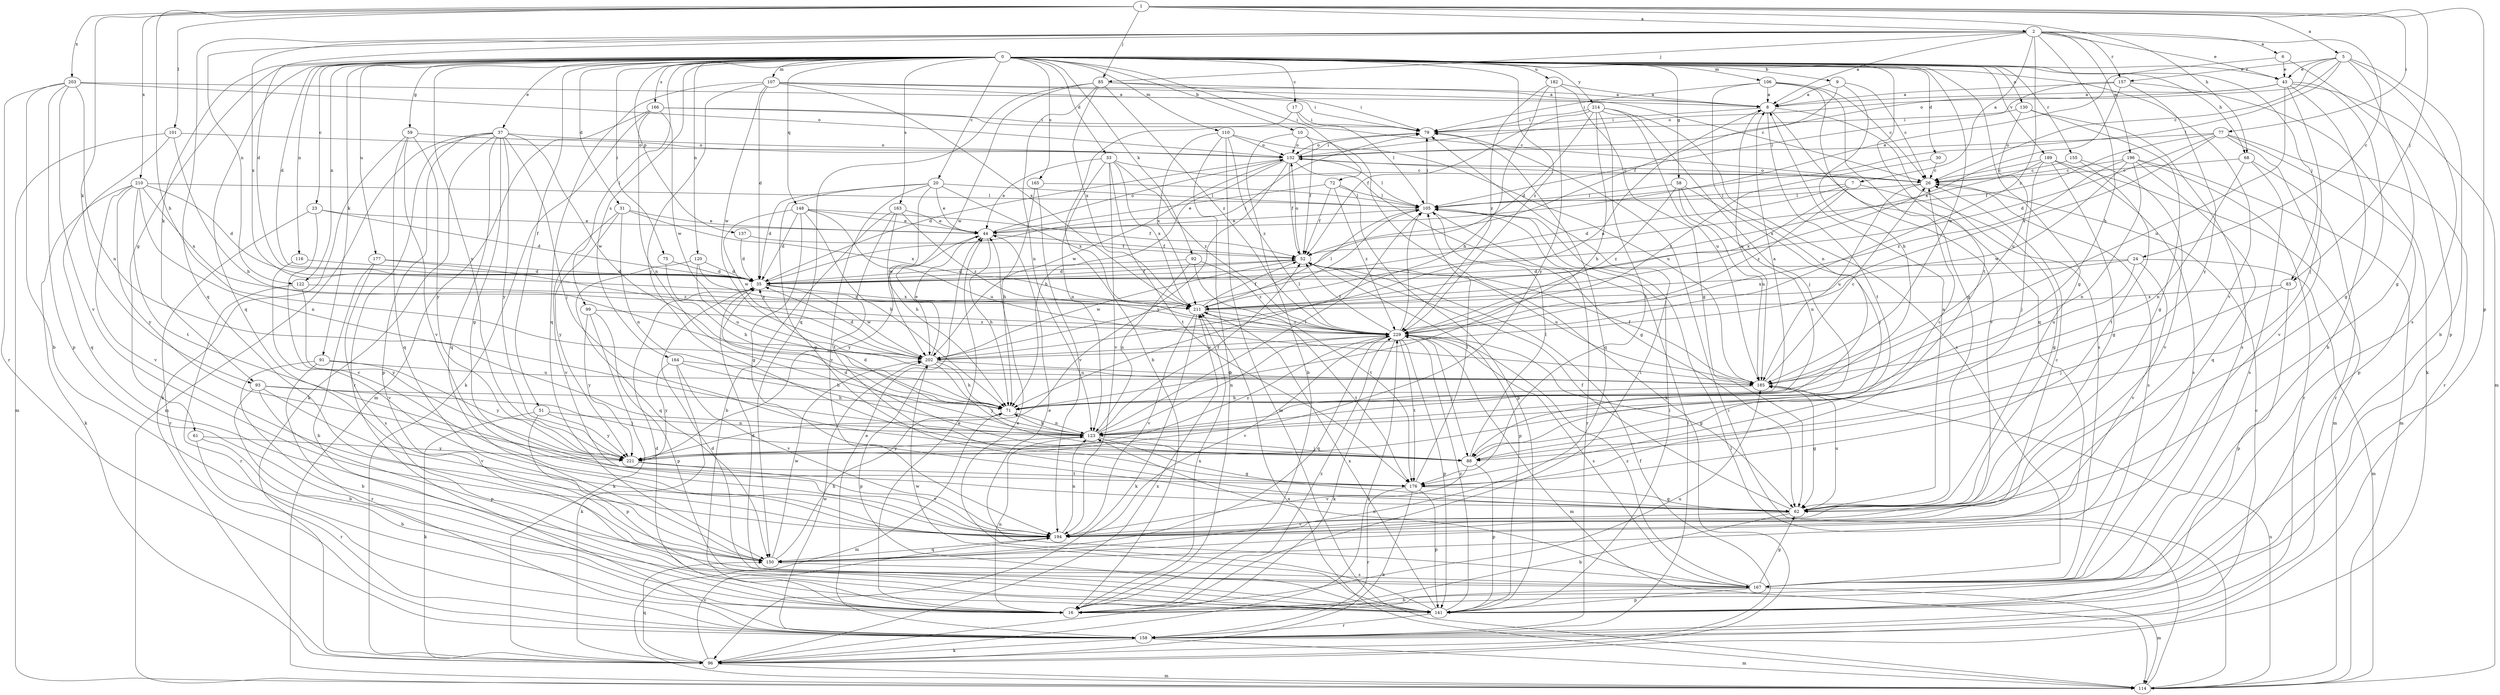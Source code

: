 strict digraph  {
0;
1;
2;
5;
6;
7;
8;
9;
10;
16;
17;
20;
23;
24;
26;
30;
31;
33;
35;
37;
43;
44;
51;
52;
58;
59;
61;
62;
68;
71;
72;
75;
77;
79;
83;
85;
88;
91;
92;
93;
96;
99;
101;
105;
106;
107;
110;
114;
116;
120;
122;
123;
130;
132;
137;
141;
148;
150;
155;
157;
158;
163;
164;
165;
166;
167;
176;
177;
182;
185;
189;
194;
196;
202;
203;
210;
211;
214;
221;
229;
0 -> 9  [label=b];
0 -> 10  [label=b];
0 -> 17  [label=c];
0 -> 20  [label=c];
0 -> 23  [label=c];
0 -> 30  [label=d];
0 -> 31  [label=d];
0 -> 33  [label=d];
0 -> 35  [label=d];
0 -> 37  [label=e];
0 -> 43  [label=e];
0 -> 51  [label=f];
0 -> 58  [label=g];
0 -> 59  [label=g];
0 -> 61  [label=g];
0 -> 62  [label=g];
0 -> 68  [label=h];
0 -> 72  [label=i];
0 -> 75  [label=i];
0 -> 83  [label=j];
0 -> 91  [label=k];
0 -> 92  [label=k];
0 -> 93  [label=k];
0 -> 99  [label=l];
0 -> 106  [label=m];
0 -> 107  [label=m];
0 -> 110  [label=m];
0 -> 116  [label=n];
0 -> 120  [label=n];
0 -> 122  [label=n];
0 -> 130  [label=o];
0 -> 137  [label=p];
0 -> 148  [label=q];
0 -> 150  [label=q];
0 -> 155  [label=r];
0 -> 163  [label=s];
0 -> 164  [label=s];
0 -> 165  [label=s];
0 -> 166  [label=s];
0 -> 176  [label=t];
0 -> 177  [label=u];
0 -> 182  [label=u];
0 -> 185  [label=u];
0 -> 189  [label=v];
0 -> 194  [label=v];
0 -> 214  [label=y];
0 -> 221  [label=y];
0 -> 229  [label=z];
1 -> 2  [label=a];
1 -> 5  [label=a];
1 -> 68  [label=h];
1 -> 71  [label=h];
1 -> 77  [label=i];
1 -> 83  [label=j];
1 -> 85  [label=j];
1 -> 93  [label=k];
1 -> 101  [label=l];
1 -> 141  [label=p];
1 -> 203  [label=x];
1 -> 210  [label=x];
2 -> 6  [label=a];
2 -> 7  [label=a];
2 -> 8  [label=a];
2 -> 24  [label=c];
2 -> 35  [label=d];
2 -> 43  [label=e];
2 -> 71  [label=h];
2 -> 85  [label=j];
2 -> 122  [label=n];
2 -> 150  [label=q];
2 -> 157  [label=r];
2 -> 196  [label=w];
2 -> 211  [label=x];
2 -> 229  [label=z];
5 -> 16  [label=b];
5 -> 26  [label=c];
5 -> 43  [label=e];
5 -> 62  [label=g];
5 -> 105  [label=l];
5 -> 132  [label=o];
5 -> 157  [label=r];
5 -> 167  [label=s];
6 -> 43  [label=e];
6 -> 44  [label=e];
6 -> 141  [label=p];
7 -> 35  [label=d];
7 -> 62  [label=g];
7 -> 105  [label=l];
7 -> 211  [label=x];
7 -> 229  [label=z];
8 -> 79  [label=i];
8 -> 167  [label=s];
8 -> 176  [label=t];
8 -> 185  [label=u];
8 -> 194  [label=v];
9 -> 8  [label=a];
9 -> 26  [label=c];
9 -> 52  [label=f];
9 -> 71  [label=h];
10 -> 16  [label=b];
10 -> 52  [label=f];
10 -> 96  [label=k];
10 -> 132  [label=o];
16 -> 35  [label=d];
16 -> 44  [label=e];
16 -> 79  [label=i];
16 -> 123  [label=n];
16 -> 185  [label=u];
16 -> 211  [label=x];
16 -> 229  [label=z];
17 -> 16  [label=b];
17 -> 79  [label=i];
17 -> 105  [label=l];
20 -> 35  [label=d];
20 -> 44  [label=e];
20 -> 62  [label=g];
20 -> 105  [label=l];
20 -> 194  [label=v];
20 -> 202  [label=w];
20 -> 211  [label=x];
23 -> 35  [label=d];
23 -> 44  [label=e];
23 -> 158  [label=r];
23 -> 194  [label=v];
24 -> 35  [label=d];
24 -> 114  [label=m];
24 -> 185  [label=u];
24 -> 194  [label=v];
24 -> 211  [label=x];
26 -> 105  [label=l];
26 -> 132  [label=o];
26 -> 167  [label=s];
26 -> 185  [label=u];
30 -> 26  [label=c];
30 -> 229  [label=z];
31 -> 44  [label=e];
31 -> 123  [label=n];
31 -> 194  [label=v];
31 -> 211  [label=x];
31 -> 221  [label=y];
33 -> 26  [label=c];
33 -> 44  [label=e];
33 -> 123  [label=n];
33 -> 176  [label=t];
33 -> 194  [label=v];
33 -> 211  [label=x];
33 -> 229  [label=z];
35 -> 52  [label=f];
35 -> 79  [label=i];
35 -> 202  [label=w];
35 -> 211  [label=x];
37 -> 62  [label=g];
37 -> 88  [label=j];
37 -> 96  [label=k];
37 -> 114  [label=m];
37 -> 132  [label=o];
37 -> 141  [label=p];
37 -> 150  [label=q];
37 -> 158  [label=r];
37 -> 202  [label=w];
37 -> 221  [label=y];
43 -> 8  [label=a];
43 -> 16  [label=b];
43 -> 62  [label=g];
43 -> 88  [label=j];
43 -> 114  [label=m];
43 -> 132  [label=o];
43 -> 185  [label=u];
44 -> 52  [label=f];
44 -> 71  [label=h];
44 -> 132  [label=o];
44 -> 221  [label=y];
51 -> 96  [label=k];
51 -> 123  [label=n];
51 -> 141  [label=p];
51 -> 221  [label=y];
52 -> 35  [label=d];
52 -> 132  [label=o];
52 -> 141  [label=p];
52 -> 185  [label=u];
52 -> 202  [label=w];
58 -> 88  [label=j];
58 -> 105  [label=l];
58 -> 123  [label=n];
58 -> 185  [label=u];
58 -> 229  [label=z];
59 -> 96  [label=k];
59 -> 132  [label=o];
59 -> 150  [label=q];
59 -> 194  [label=v];
59 -> 221  [label=y];
61 -> 16  [label=b];
61 -> 158  [label=r];
61 -> 221  [label=y];
62 -> 8  [label=a];
62 -> 16  [label=b];
62 -> 52  [label=f];
62 -> 185  [label=u];
62 -> 194  [label=v];
68 -> 26  [label=c];
68 -> 123  [label=n];
68 -> 158  [label=r];
68 -> 167  [label=s];
71 -> 8  [label=a];
71 -> 114  [label=m];
71 -> 123  [label=n];
72 -> 44  [label=e];
72 -> 52  [label=f];
72 -> 105  [label=l];
72 -> 141  [label=p];
72 -> 229  [label=z];
75 -> 35  [label=d];
75 -> 71  [label=h];
77 -> 35  [label=d];
77 -> 52  [label=f];
77 -> 132  [label=o];
77 -> 141  [label=p];
77 -> 158  [label=r];
77 -> 194  [label=v];
77 -> 211  [label=x];
79 -> 132  [label=o];
79 -> 150  [label=q];
83 -> 88  [label=j];
83 -> 141  [label=p];
83 -> 211  [label=x];
85 -> 8  [label=a];
85 -> 79  [label=i];
85 -> 123  [label=n];
85 -> 150  [label=q];
85 -> 202  [label=w];
85 -> 211  [label=x];
85 -> 229  [label=z];
88 -> 26  [label=c];
88 -> 35  [label=d];
88 -> 105  [label=l];
88 -> 141  [label=p];
88 -> 194  [label=v];
91 -> 16  [label=b];
91 -> 158  [label=r];
91 -> 185  [label=u];
91 -> 221  [label=y];
92 -> 35  [label=d];
92 -> 123  [label=n];
92 -> 176  [label=t];
92 -> 229  [label=z];
93 -> 16  [label=b];
93 -> 71  [label=h];
93 -> 88  [label=j];
93 -> 141  [label=p];
93 -> 194  [label=v];
96 -> 52  [label=f];
96 -> 114  [label=m];
96 -> 150  [label=q];
96 -> 194  [label=v];
96 -> 211  [label=x];
96 -> 229  [label=z];
99 -> 96  [label=k];
99 -> 141  [label=p];
99 -> 221  [label=y];
99 -> 229  [label=z];
101 -> 71  [label=h];
101 -> 114  [label=m];
101 -> 132  [label=o];
101 -> 150  [label=q];
105 -> 44  [label=e];
105 -> 79  [label=i];
105 -> 158  [label=r];
106 -> 8  [label=a];
106 -> 26  [label=c];
106 -> 62  [label=g];
106 -> 79  [label=i];
106 -> 123  [label=n];
106 -> 150  [label=q];
107 -> 8  [label=a];
107 -> 26  [label=c];
107 -> 35  [label=d];
107 -> 79  [label=i];
107 -> 88  [label=j];
107 -> 150  [label=q];
107 -> 202  [label=w];
107 -> 211  [label=x];
110 -> 16  [label=b];
110 -> 114  [label=m];
110 -> 132  [label=o];
110 -> 185  [label=u];
110 -> 211  [label=x];
110 -> 229  [label=z];
114 -> 79  [label=i];
114 -> 105  [label=l];
114 -> 185  [label=u];
114 -> 211  [label=x];
116 -> 35  [label=d];
116 -> 194  [label=v];
120 -> 35  [label=d];
120 -> 150  [label=q];
120 -> 185  [label=u];
120 -> 229  [label=z];
122 -> 158  [label=r];
122 -> 211  [label=x];
122 -> 221  [label=y];
123 -> 35  [label=d];
123 -> 52  [label=f];
123 -> 62  [label=g];
123 -> 71  [label=h];
123 -> 88  [label=j];
123 -> 105  [label=l];
123 -> 221  [label=y];
130 -> 62  [label=g];
130 -> 79  [label=i];
130 -> 167  [label=s];
130 -> 185  [label=u];
132 -> 26  [label=c];
132 -> 35  [label=d];
132 -> 52  [label=f];
132 -> 62  [label=g];
132 -> 71  [label=h];
132 -> 79  [label=i];
132 -> 105  [label=l];
132 -> 202  [label=w];
132 -> 221  [label=y];
137 -> 35  [label=d];
137 -> 52  [label=f];
141 -> 35  [label=d];
141 -> 44  [label=e];
141 -> 105  [label=l];
141 -> 158  [label=r];
141 -> 202  [label=w];
141 -> 211  [label=x];
141 -> 229  [label=z];
148 -> 35  [label=d];
148 -> 44  [label=e];
148 -> 52  [label=f];
148 -> 62  [label=g];
148 -> 71  [label=h];
148 -> 185  [label=u];
148 -> 202  [label=w];
150 -> 71  [label=h];
150 -> 167  [label=s];
150 -> 202  [label=w];
155 -> 26  [label=c];
155 -> 176  [label=t];
155 -> 194  [label=v];
157 -> 8  [label=a];
157 -> 96  [label=k];
157 -> 105  [label=l];
157 -> 211  [label=x];
157 -> 221  [label=y];
158 -> 26  [label=c];
158 -> 44  [label=e];
158 -> 96  [label=k];
158 -> 105  [label=l];
158 -> 114  [label=m];
158 -> 202  [label=w];
163 -> 16  [label=b];
163 -> 44  [label=e];
163 -> 71  [label=h];
163 -> 176  [label=t];
163 -> 229  [label=z];
164 -> 71  [label=h];
164 -> 96  [label=k];
164 -> 185  [label=u];
164 -> 194  [label=v];
164 -> 221  [label=y];
165 -> 71  [label=h];
165 -> 105  [label=l];
165 -> 194  [label=v];
166 -> 26  [label=c];
166 -> 79  [label=i];
166 -> 96  [label=k];
166 -> 114  [label=m];
166 -> 123  [label=n];
166 -> 202  [label=w];
167 -> 16  [label=b];
167 -> 35  [label=d];
167 -> 44  [label=e];
167 -> 62  [label=g];
167 -> 114  [label=m];
167 -> 123  [label=n];
167 -> 141  [label=p];
167 -> 229  [label=z];
176 -> 62  [label=g];
176 -> 96  [label=k];
176 -> 105  [label=l];
176 -> 141  [label=p];
176 -> 158  [label=r];
177 -> 16  [label=b];
177 -> 35  [label=d];
177 -> 167  [label=s];
177 -> 229  [label=z];
182 -> 8  [label=a];
182 -> 62  [label=g];
182 -> 71  [label=h];
182 -> 221  [label=y];
182 -> 229  [label=z];
185 -> 26  [label=c];
185 -> 52  [label=f];
185 -> 62  [label=g];
185 -> 71  [label=h];
189 -> 26  [label=c];
189 -> 62  [label=g];
189 -> 88  [label=j];
189 -> 114  [label=m];
189 -> 167  [label=s];
189 -> 211  [label=x];
194 -> 26  [label=c];
194 -> 123  [label=n];
194 -> 150  [label=q];
196 -> 26  [label=c];
196 -> 114  [label=m];
196 -> 123  [label=n];
196 -> 150  [label=q];
196 -> 158  [label=r];
196 -> 202  [label=w];
196 -> 229  [label=z];
202 -> 8  [label=a];
202 -> 35  [label=d];
202 -> 44  [label=e];
202 -> 71  [label=h];
202 -> 88  [label=j];
202 -> 105  [label=l];
202 -> 141  [label=p];
202 -> 185  [label=u];
203 -> 8  [label=a];
203 -> 16  [label=b];
203 -> 123  [label=n];
203 -> 132  [label=o];
203 -> 141  [label=p];
203 -> 158  [label=r];
203 -> 194  [label=v];
210 -> 35  [label=d];
210 -> 96  [label=k];
210 -> 105  [label=l];
210 -> 123  [label=n];
210 -> 176  [label=t];
210 -> 194  [label=v];
210 -> 211  [label=x];
210 -> 221  [label=y];
211 -> 52  [label=f];
211 -> 96  [label=k];
211 -> 105  [label=l];
211 -> 176  [label=t];
211 -> 194  [label=v];
211 -> 229  [label=z];
214 -> 35  [label=d];
214 -> 52  [label=f];
214 -> 71  [label=h];
214 -> 79  [label=i];
214 -> 88  [label=j];
214 -> 167  [label=s];
214 -> 176  [label=t];
214 -> 185  [label=u];
221 -> 176  [label=t];
221 -> 194  [label=v];
221 -> 229  [label=z];
229 -> 52  [label=f];
229 -> 62  [label=g];
229 -> 88  [label=j];
229 -> 96  [label=k];
229 -> 105  [label=l];
229 -> 114  [label=m];
229 -> 123  [label=n];
229 -> 141  [label=p];
229 -> 150  [label=q];
229 -> 167  [label=s];
229 -> 176  [label=t];
229 -> 194  [label=v];
229 -> 202  [label=w];
}
